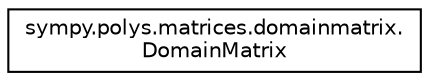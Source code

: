 digraph "Graphical Class Hierarchy"
{
 // LATEX_PDF_SIZE
  edge [fontname="Helvetica",fontsize="10",labelfontname="Helvetica",labelfontsize="10"];
  node [fontname="Helvetica",fontsize="10",shape=record];
  rankdir="LR";
  Node0 [label="sympy.polys.matrices.domainmatrix.\lDomainMatrix",height=0.2,width=0.4,color="black", fillcolor="white", style="filled",URL="$classsympy_1_1polys_1_1matrices_1_1domainmatrix_1_1DomainMatrix.html",tooltip=" "];
}
